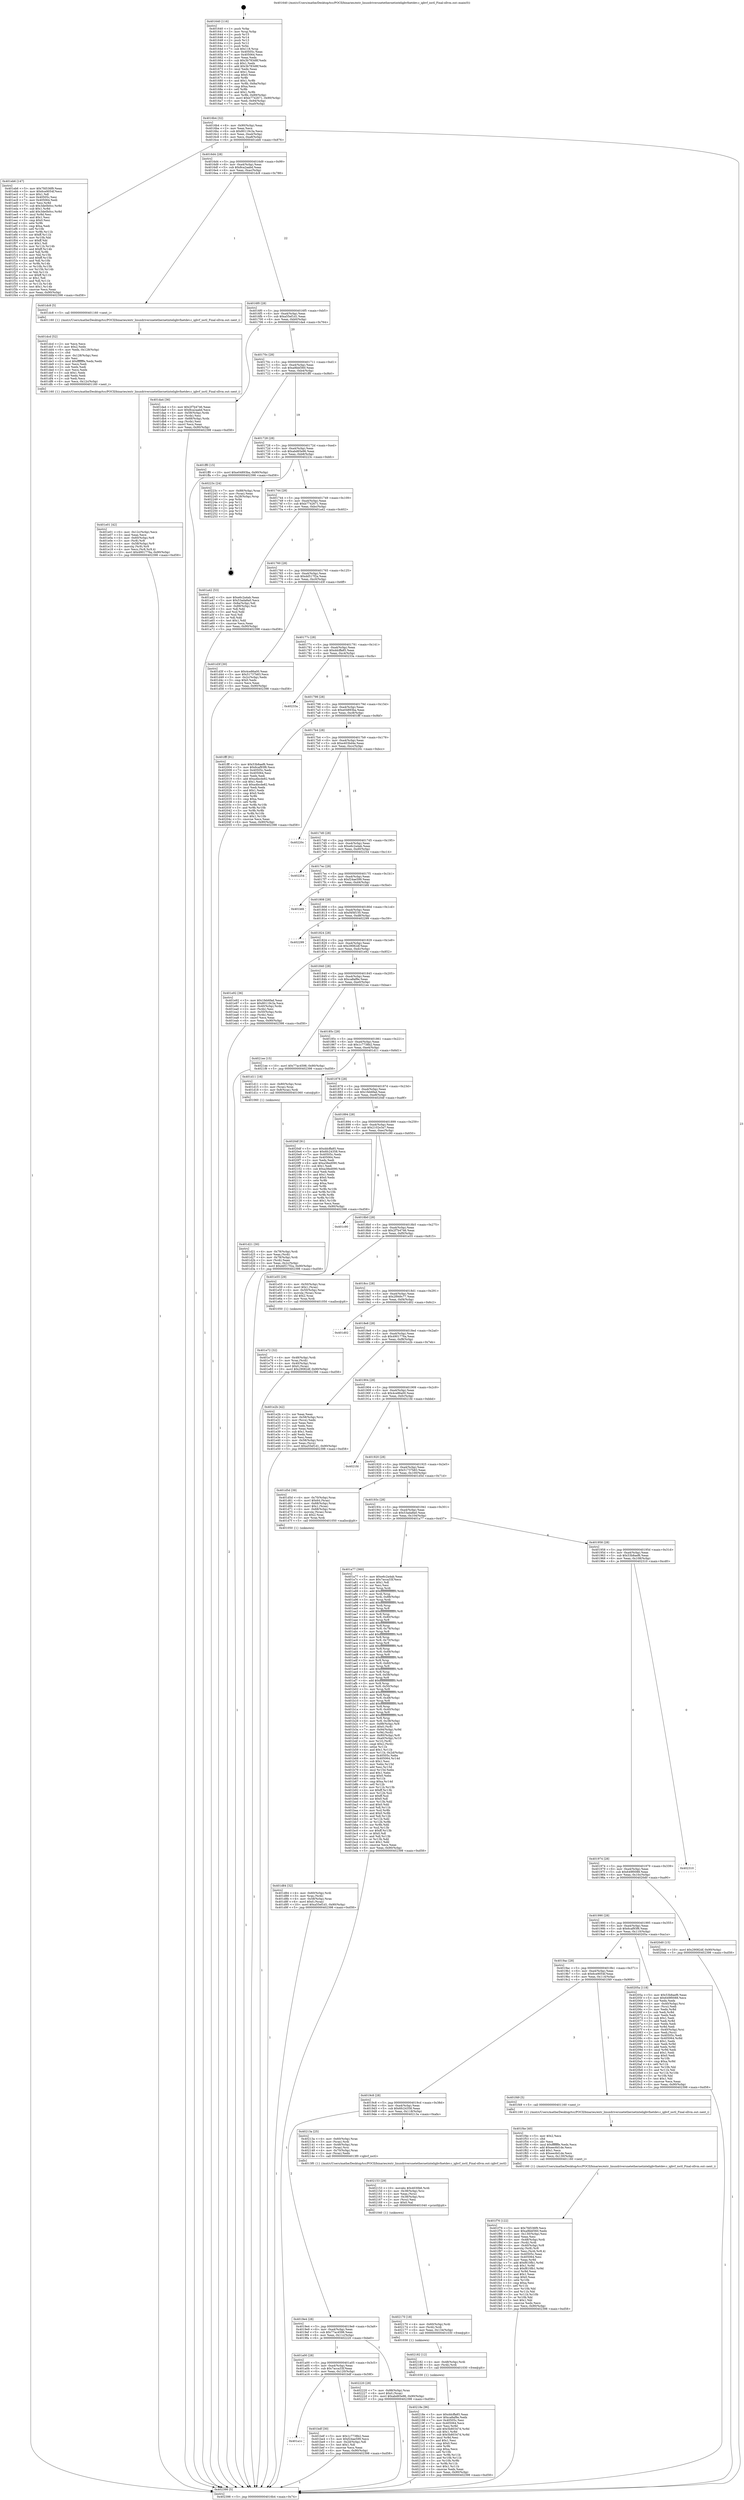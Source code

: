digraph "0x401640" {
  label = "0x401640 (/mnt/c/Users/mathe/Desktop/tcc/POCII/binaries/extr_linuxdriversnetethernetinteligbvfnetdev.c_igbvf_ioctl_Final-ollvm.out::main(0))"
  labelloc = "t"
  node[shape=record]

  Entry [label="",width=0.3,height=0.3,shape=circle,fillcolor=black,style=filled]
  "0x4016b4" [label="{
     0x4016b4 [32]\l
     | [instrs]\l
     &nbsp;&nbsp;0x4016b4 \<+6\>: mov -0x90(%rbp),%eax\l
     &nbsp;&nbsp;0x4016ba \<+2\>: mov %eax,%ecx\l
     &nbsp;&nbsp;0x4016bc \<+6\>: sub $0x80119c3a,%ecx\l
     &nbsp;&nbsp;0x4016c2 \<+6\>: mov %eax,-0xa4(%rbp)\l
     &nbsp;&nbsp;0x4016c8 \<+6\>: mov %ecx,-0xa8(%rbp)\l
     &nbsp;&nbsp;0x4016ce \<+6\>: je 0000000000401eb6 \<main+0x876\>\l
  }"]
  "0x401eb6" [label="{
     0x401eb6 [147]\l
     | [instrs]\l
     &nbsp;&nbsp;0x401eb6 \<+5\>: mov $0x7fd536f9,%eax\l
     &nbsp;&nbsp;0x401ebb \<+5\>: mov $0x6ce9054f,%ecx\l
     &nbsp;&nbsp;0x401ec0 \<+2\>: mov $0x1,%dl\l
     &nbsp;&nbsp;0x401ec2 \<+7\>: mov 0x40505c,%esi\l
     &nbsp;&nbsp;0x401ec9 \<+7\>: mov 0x405064,%edi\l
     &nbsp;&nbsp;0x401ed0 \<+3\>: mov %esi,%r8d\l
     &nbsp;&nbsp;0x401ed3 \<+7\>: sub $0x3de0b0cc,%r8d\l
     &nbsp;&nbsp;0x401eda \<+4\>: sub $0x1,%r8d\l
     &nbsp;&nbsp;0x401ede \<+7\>: add $0x3de0b0cc,%r8d\l
     &nbsp;&nbsp;0x401ee5 \<+4\>: imul %r8d,%esi\l
     &nbsp;&nbsp;0x401ee9 \<+3\>: and $0x1,%esi\l
     &nbsp;&nbsp;0x401eec \<+3\>: cmp $0x0,%esi\l
     &nbsp;&nbsp;0x401eef \<+4\>: sete %r9b\l
     &nbsp;&nbsp;0x401ef3 \<+3\>: cmp $0xa,%edi\l
     &nbsp;&nbsp;0x401ef6 \<+4\>: setl %r10b\l
     &nbsp;&nbsp;0x401efa \<+3\>: mov %r9b,%r11b\l
     &nbsp;&nbsp;0x401efd \<+4\>: xor $0xff,%r11b\l
     &nbsp;&nbsp;0x401f01 \<+3\>: mov %r10b,%bl\l
     &nbsp;&nbsp;0x401f04 \<+3\>: xor $0xff,%bl\l
     &nbsp;&nbsp;0x401f07 \<+3\>: xor $0x1,%dl\l
     &nbsp;&nbsp;0x401f0a \<+3\>: mov %r11b,%r14b\l
     &nbsp;&nbsp;0x401f0d \<+4\>: and $0xff,%r14b\l
     &nbsp;&nbsp;0x401f11 \<+3\>: and %dl,%r9b\l
     &nbsp;&nbsp;0x401f14 \<+3\>: mov %bl,%r15b\l
     &nbsp;&nbsp;0x401f17 \<+4\>: and $0xff,%r15b\l
     &nbsp;&nbsp;0x401f1b \<+3\>: and %dl,%r10b\l
     &nbsp;&nbsp;0x401f1e \<+3\>: or %r9b,%r14b\l
     &nbsp;&nbsp;0x401f21 \<+3\>: or %r10b,%r15b\l
     &nbsp;&nbsp;0x401f24 \<+3\>: xor %r15b,%r14b\l
     &nbsp;&nbsp;0x401f27 \<+3\>: or %bl,%r11b\l
     &nbsp;&nbsp;0x401f2a \<+4\>: xor $0xff,%r11b\l
     &nbsp;&nbsp;0x401f2e \<+3\>: or $0x1,%dl\l
     &nbsp;&nbsp;0x401f31 \<+3\>: and %dl,%r11b\l
     &nbsp;&nbsp;0x401f34 \<+3\>: or %r11b,%r14b\l
     &nbsp;&nbsp;0x401f37 \<+4\>: test $0x1,%r14b\l
     &nbsp;&nbsp;0x401f3b \<+3\>: cmovne %ecx,%eax\l
     &nbsp;&nbsp;0x401f3e \<+6\>: mov %eax,-0x90(%rbp)\l
     &nbsp;&nbsp;0x401f44 \<+5\>: jmp 0000000000402398 \<main+0xd58\>\l
  }"]
  "0x4016d4" [label="{
     0x4016d4 [28]\l
     | [instrs]\l
     &nbsp;&nbsp;0x4016d4 \<+5\>: jmp 00000000004016d9 \<main+0x99\>\l
     &nbsp;&nbsp;0x4016d9 \<+6\>: mov -0xa4(%rbp),%eax\l
     &nbsp;&nbsp;0x4016df \<+5\>: sub $0x8ca2aabd,%eax\l
     &nbsp;&nbsp;0x4016e4 \<+6\>: mov %eax,-0xac(%rbp)\l
     &nbsp;&nbsp;0x4016ea \<+6\>: je 0000000000401dc8 \<main+0x788\>\l
  }"]
  Exit [label="",width=0.3,height=0.3,shape=circle,fillcolor=black,style=filled,peripheries=2]
  "0x401dc8" [label="{
     0x401dc8 [5]\l
     | [instrs]\l
     &nbsp;&nbsp;0x401dc8 \<+5\>: call 0000000000401160 \<next_i\>\l
     | [calls]\l
     &nbsp;&nbsp;0x401160 \{1\} (/mnt/c/Users/mathe/Desktop/tcc/POCII/binaries/extr_linuxdriversnetethernetinteligbvfnetdev.c_igbvf_ioctl_Final-ollvm.out::next_i)\l
  }"]
  "0x4016f0" [label="{
     0x4016f0 [28]\l
     | [instrs]\l
     &nbsp;&nbsp;0x4016f0 \<+5\>: jmp 00000000004016f5 \<main+0xb5\>\l
     &nbsp;&nbsp;0x4016f5 \<+6\>: mov -0xa4(%rbp),%eax\l
     &nbsp;&nbsp;0x4016fb \<+5\>: sub $0xa55ef1d1,%eax\l
     &nbsp;&nbsp;0x401700 \<+6\>: mov %eax,-0xb0(%rbp)\l
     &nbsp;&nbsp;0x401706 \<+6\>: je 0000000000401da4 \<main+0x764\>\l
  }"]
  "0x40218e" [label="{
     0x40218e [96]\l
     | [instrs]\l
     &nbsp;&nbsp;0x40218e \<+5\>: mov $0xddcffa85,%eax\l
     &nbsp;&nbsp;0x402193 \<+5\>: mov $0xca8af8e,%edx\l
     &nbsp;&nbsp;0x402198 \<+7\>: mov 0x40505c,%esi\l
     &nbsp;&nbsp;0x40219f \<+7\>: mov 0x405064,%ecx\l
     &nbsp;&nbsp;0x4021a6 \<+3\>: mov %esi,%r8d\l
     &nbsp;&nbsp;0x4021a9 \<+7\>: add $0x5b80347d,%r8d\l
     &nbsp;&nbsp;0x4021b0 \<+4\>: sub $0x1,%r8d\l
     &nbsp;&nbsp;0x4021b4 \<+7\>: sub $0x5b80347d,%r8d\l
     &nbsp;&nbsp;0x4021bb \<+4\>: imul %r8d,%esi\l
     &nbsp;&nbsp;0x4021bf \<+3\>: and $0x1,%esi\l
     &nbsp;&nbsp;0x4021c2 \<+3\>: cmp $0x0,%esi\l
     &nbsp;&nbsp;0x4021c5 \<+4\>: sete %r9b\l
     &nbsp;&nbsp;0x4021c9 \<+3\>: cmp $0xa,%ecx\l
     &nbsp;&nbsp;0x4021cc \<+4\>: setl %r10b\l
     &nbsp;&nbsp;0x4021d0 \<+3\>: mov %r9b,%r11b\l
     &nbsp;&nbsp;0x4021d3 \<+3\>: and %r10b,%r11b\l
     &nbsp;&nbsp;0x4021d6 \<+3\>: xor %r10b,%r9b\l
     &nbsp;&nbsp;0x4021d9 \<+3\>: or %r9b,%r11b\l
     &nbsp;&nbsp;0x4021dc \<+4\>: test $0x1,%r11b\l
     &nbsp;&nbsp;0x4021e0 \<+3\>: cmovne %edx,%eax\l
     &nbsp;&nbsp;0x4021e3 \<+6\>: mov %eax,-0x90(%rbp)\l
     &nbsp;&nbsp;0x4021e9 \<+5\>: jmp 0000000000402398 \<main+0xd58\>\l
  }"]
  "0x401da4" [label="{
     0x401da4 [36]\l
     | [instrs]\l
     &nbsp;&nbsp;0x401da4 \<+5\>: mov $0x2f7b4746,%eax\l
     &nbsp;&nbsp;0x401da9 \<+5\>: mov $0x8ca2aabd,%ecx\l
     &nbsp;&nbsp;0x401dae \<+4\>: mov -0x58(%rbp),%rdx\l
     &nbsp;&nbsp;0x401db2 \<+2\>: mov (%rdx),%esi\l
     &nbsp;&nbsp;0x401db4 \<+4\>: mov -0x68(%rbp),%rdx\l
     &nbsp;&nbsp;0x401db8 \<+2\>: cmp (%rdx),%esi\l
     &nbsp;&nbsp;0x401dba \<+3\>: cmovl %ecx,%eax\l
     &nbsp;&nbsp;0x401dbd \<+6\>: mov %eax,-0x90(%rbp)\l
     &nbsp;&nbsp;0x401dc3 \<+5\>: jmp 0000000000402398 \<main+0xd58\>\l
  }"]
  "0x40170c" [label="{
     0x40170c [28]\l
     | [instrs]\l
     &nbsp;&nbsp;0x40170c \<+5\>: jmp 0000000000401711 \<main+0xd1\>\l
     &nbsp;&nbsp;0x401711 \<+6\>: mov -0xa4(%rbp),%eax\l
     &nbsp;&nbsp;0x401717 \<+5\>: sub $0xa9bbf360,%eax\l
     &nbsp;&nbsp;0x40171c \<+6\>: mov %eax,-0xb4(%rbp)\l
     &nbsp;&nbsp;0x401722 \<+6\>: je 0000000000401ff0 \<main+0x9b0\>\l
  }"]
  "0x402182" [label="{
     0x402182 [12]\l
     | [instrs]\l
     &nbsp;&nbsp;0x402182 \<+4\>: mov -0x48(%rbp),%rdi\l
     &nbsp;&nbsp;0x402186 \<+3\>: mov (%rdi),%rdi\l
     &nbsp;&nbsp;0x402189 \<+5\>: call 0000000000401030 \<free@plt\>\l
     | [calls]\l
     &nbsp;&nbsp;0x401030 \{1\} (unknown)\l
  }"]
  "0x401ff0" [label="{
     0x401ff0 [15]\l
     | [instrs]\l
     &nbsp;&nbsp;0x401ff0 \<+10\>: movl $0xe04893ba,-0x90(%rbp)\l
     &nbsp;&nbsp;0x401ffa \<+5\>: jmp 0000000000402398 \<main+0xd58\>\l
  }"]
  "0x401728" [label="{
     0x401728 [28]\l
     | [instrs]\l
     &nbsp;&nbsp;0x401728 \<+5\>: jmp 000000000040172d \<main+0xed\>\l
     &nbsp;&nbsp;0x40172d \<+6\>: mov -0xa4(%rbp),%eax\l
     &nbsp;&nbsp;0x401733 \<+5\>: sub $0xabd65e96,%eax\l
     &nbsp;&nbsp;0x401738 \<+6\>: mov %eax,-0xb8(%rbp)\l
     &nbsp;&nbsp;0x40173e \<+6\>: je 000000000040223c \<main+0xbfc\>\l
  }"]
  "0x402170" [label="{
     0x402170 [18]\l
     | [instrs]\l
     &nbsp;&nbsp;0x402170 \<+4\>: mov -0x60(%rbp),%rdi\l
     &nbsp;&nbsp;0x402174 \<+3\>: mov (%rdi),%rdi\l
     &nbsp;&nbsp;0x402177 \<+6\>: mov %eax,-0x134(%rbp)\l
     &nbsp;&nbsp;0x40217d \<+5\>: call 0000000000401030 \<free@plt\>\l
     | [calls]\l
     &nbsp;&nbsp;0x401030 \{1\} (unknown)\l
  }"]
  "0x40223c" [label="{
     0x40223c [24]\l
     | [instrs]\l
     &nbsp;&nbsp;0x40223c \<+7\>: mov -0x88(%rbp),%rax\l
     &nbsp;&nbsp;0x402243 \<+2\>: mov (%rax),%eax\l
     &nbsp;&nbsp;0x402245 \<+4\>: lea -0x28(%rbp),%rsp\l
     &nbsp;&nbsp;0x402249 \<+1\>: pop %rbx\l
     &nbsp;&nbsp;0x40224a \<+2\>: pop %r12\l
     &nbsp;&nbsp;0x40224c \<+2\>: pop %r13\l
     &nbsp;&nbsp;0x40224e \<+2\>: pop %r14\l
     &nbsp;&nbsp;0x402250 \<+2\>: pop %r15\l
     &nbsp;&nbsp;0x402252 \<+1\>: pop %rbp\l
     &nbsp;&nbsp;0x402253 \<+1\>: ret\l
  }"]
  "0x401744" [label="{
     0x401744 [28]\l
     | [instrs]\l
     &nbsp;&nbsp;0x401744 \<+5\>: jmp 0000000000401749 \<main+0x109\>\l
     &nbsp;&nbsp;0x401749 \<+6\>: mov -0xa4(%rbp),%eax\l
     &nbsp;&nbsp;0x40174f \<+5\>: sub $0xb7742671,%eax\l
     &nbsp;&nbsp;0x401754 \<+6\>: mov %eax,-0xbc(%rbp)\l
     &nbsp;&nbsp;0x40175a \<+6\>: je 0000000000401a42 \<main+0x402\>\l
  }"]
  "0x402153" [label="{
     0x402153 [29]\l
     | [instrs]\l
     &nbsp;&nbsp;0x402153 \<+10\>: movabs $0x4030b6,%rdi\l
     &nbsp;&nbsp;0x40215d \<+4\>: mov -0x38(%rbp),%rsi\l
     &nbsp;&nbsp;0x402161 \<+2\>: mov %eax,(%rsi)\l
     &nbsp;&nbsp;0x402163 \<+4\>: mov -0x38(%rbp),%rsi\l
     &nbsp;&nbsp;0x402167 \<+2\>: mov (%rsi),%esi\l
     &nbsp;&nbsp;0x402169 \<+2\>: mov $0x0,%al\l
     &nbsp;&nbsp;0x40216b \<+5\>: call 0000000000401040 \<printf@plt\>\l
     | [calls]\l
     &nbsp;&nbsp;0x401040 \{1\} (unknown)\l
  }"]
  "0x401a42" [label="{
     0x401a42 [53]\l
     | [instrs]\l
     &nbsp;&nbsp;0x401a42 \<+5\>: mov $0xe6c2a4ab,%eax\l
     &nbsp;&nbsp;0x401a47 \<+5\>: mov $0x53ada8a0,%ecx\l
     &nbsp;&nbsp;0x401a4c \<+6\>: mov -0x8a(%rbp),%dl\l
     &nbsp;&nbsp;0x401a52 \<+7\>: mov -0x89(%rbp),%sil\l
     &nbsp;&nbsp;0x401a59 \<+3\>: mov %dl,%dil\l
     &nbsp;&nbsp;0x401a5c \<+3\>: and %sil,%dil\l
     &nbsp;&nbsp;0x401a5f \<+3\>: xor %sil,%dl\l
     &nbsp;&nbsp;0x401a62 \<+3\>: or %dl,%dil\l
     &nbsp;&nbsp;0x401a65 \<+4\>: test $0x1,%dil\l
     &nbsp;&nbsp;0x401a69 \<+3\>: cmovne %ecx,%eax\l
     &nbsp;&nbsp;0x401a6c \<+6\>: mov %eax,-0x90(%rbp)\l
     &nbsp;&nbsp;0x401a72 \<+5\>: jmp 0000000000402398 \<main+0xd58\>\l
  }"]
  "0x401760" [label="{
     0x401760 [28]\l
     | [instrs]\l
     &nbsp;&nbsp;0x401760 \<+5\>: jmp 0000000000401765 \<main+0x125\>\l
     &nbsp;&nbsp;0x401765 \<+6\>: mov -0xa4(%rbp),%eax\l
     &nbsp;&nbsp;0x40176b \<+5\>: sub $0xdd517f2a,%eax\l
     &nbsp;&nbsp;0x401770 \<+6\>: mov %eax,-0xc0(%rbp)\l
     &nbsp;&nbsp;0x401776 \<+6\>: je 0000000000401d3f \<main+0x6ff\>\l
  }"]
  "0x402398" [label="{
     0x402398 [5]\l
     | [instrs]\l
     &nbsp;&nbsp;0x402398 \<+5\>: jmp 00000000004016b4 \<main+0x74\>\l
  }"]
  "0x401640" [label="{
     0x401640 [116]\l
     | [instrs]\l
     &nbsp;&nbsp;0x401640 \<+1\>: push %rbp\l
     &nbsp;&nbsp;0x401641 \<+3\>: mov %rsp,%rbp\l
     &nbsp;&nbsp;0x401644 \<+2\>: push %r15\l
     &nbsp;&nbsp;0x401646 \<+2\>: push %r14\l
     &nbsp;&nbsp;0x401648 \<+2\>: push %r13\l
     &nbsp;&nbsp;0x40164a \<+2\>: push %r12\l
     &nbsp;&nbsp;0x40164c \<+1\>: push %rbx\l
     &nbsp;&nbsp;0x40164d \<+7\>: sub $0x118,%rsp\l
     &nbsp;&nbsp;0x401654 \<+7\>: mov 0x40505c,%eax\l
     &nbsp;&nbsp;0x40165b \<+7\>: mov 0x405064,%ecx\l
     &nbsp;&nbsp;0x401662 \<+2\>: mov %eax,%edx\l
     &nbsp;&nbsp;0x401664 \<+6\>: sub $0x3b783d8f,%edx\l
     &nbsp;&nbsp;0x40166a \<+3\>: sub $0x1,%edx\l
     &nbsp;&nbsp;0x40166d \<+6\>: add $0x3b783d8f,%edx\l
     &nbsp;&nbsp;0x401673 \<+3\>: imul %edx,%eax\l
     &nbsp;&nbsp;0x401676 \<+3\>: and $0x1,%eax\l
     &nbsp;&nbsp;0x401679 \<+3\>: cmp $0x0,%eax\l
     &nbsp;&nbsp;0x40167c \<+4\>: sete %r8b\l
     &nbsp;&nbsp;0x401680 \<+4\>: and $0x1,%r8b\l
     &nbsp;&nbsp;0x401684 \<+7\>: mov %r8b,-0x8a(%rbp)\l
     &nbsp;&nbsp;0x40168b \<+3\>: cmp $0xa,%ecx\l
     &nbsp;&nbsp;0x40168e \<+4\>: setl %r8b\l
     &nbsp;&nbsp;0x401692 \<+4\>: and $0x1,%r8b\l
     &nbsp;&nbsp;0x401696 \<+7\>: mov %r8b,-0x89(%rbp)\l
     &nbsp;&nbsp;0x40169d \<+10\>: movl $0xb7742671,-0x90(%rbp)\l
     &nbsp;&nbsp;0x4016a7 \<+6\>: mov %edi,-0x94(%rbp)\l
     &nbsp;&nbsp;0x4016ad \<+7\>: mov %rsi,-0xa0(%rbp)\l
  }"]
  "0x401f76" [label="{
     0x401f76 [122]\l
     | [instrs]\l
     &nbsp;&nbsp;0x401f76 \<+5\>: mov $0x7fd536f9,%ecx\l
     &nbsp;&nbsp;0x401f7b \<+5\>: mov $0xa9bbf360,%edx\l
     &nbsp;&nbsp;0x401f80 \<+6\>: mov -0x130(%rbp),%esi\l
     &nbsp;&nbsp;0x401f86 \<+3\>: imul %eax,%esi\l
     &nbsp;&nbsp;0x401f89 \<+4\>: mov -0x48(%rbp),%rdi\l
     &nbsp;&nbsp;0x401f8d \<+3\>: mov (%rdi),%rdi\l
     &nbsp;&nbsp;0x401f90 \<+4\>: mov -0x40(%rbp),%r8\l
     &nbsp;&nbsp;0x401f94 \<+3\>: movslq (%r8),%r8\l
     &nbsp;&nbsp;0x401f97 \<+4\>: mov %esi,(%rdi,%r8,4)\l
     &nbsp;&nbsp;0x401f9b \<+7\>: mov 0x40505c,%eax\l
     &nbsp;&nbsp;0x401fa2 \<+7\>: mov 0x405064,%esi\l
     &nbsp;&nbsp;0x401fa9 \<+3\>: mov %eax,%r9d\l
     &nbsp;&nbsp;0x401fac \<+7\>: add $0xf810fb1,%r9d\l
     &nbsp;&nbsp;0x401fb3 \<+4\>: sub $0x1,%r9d\l
     &nbsp;&nbsp;0x401fb7 \<+7\>: sub $0xf810fb1,%r9d\l
     &nbsp;&nbsp;0x401fbe \<+4\>: imul %r9d,%eax\l
     &nbsp;&nbsp;0x401fc2 \<+3\>: and $0x1,%eax\l
     &nbsp;&nbsp;0x401fc5 \<+3\>: cmp $0x0,%eax\l
     &nbsp;&nbsp;0x401fc8 \<+4\>: sete %r10b\l
     &nbsp;&nbsp;0x401fcc \<+3\>: cmp $0xa,%esi\l
     &nbsp;&nbsp;0x401fcf \<+4\>: setl %r11b\l
     &nbsp;&nbsp;0x401fd3 \<+3\>: mov %r10b,%bl\l
     &nbsp;&nbsp;0x401fd6 \<+3\>: and %r11b,%bl\l
     &nbsp;&nbsp;0x401fd9 \<+3\>: xor %r11b,%r10b\l
     &nbsp;&nbsp;0x401fdc \<+3\>: or %r10b,%bl\l
     &nbsp;&nbsp;0x401fdf \<+3\>: test $0x1,%bl\l
     &nbsp;&nbsp;0x401fe2 \<+3\>: cmovne %edx,%ecx\l
     &nbsp;&nbsp;0x401fe5 \<+6\>: mov %ecx,-0x90(%rbp)\l
     &nbsp;&nbsp;0x401feb \<+5\>: jmp 0000000000402398 \<main+0xd58\>\l
  }"]
  "0x401d3f" [label="{
     0x401d3f [30]\l
     | [instrs]\l
     &nbsp;&nbsp;0x401d3f \<+5\>: mov $0x4ce86a00,%eax\l
     &nbsp;&nbsp;0x401d44 \<+5\>: mov $0x51737b83,%ecx\l
     &nbsp;&nbsp;0x401d49 \<+3\>: mov -0x2c(%rbp),%edx\l
     &nbsp;&nbsp;0x401d4c \<+3\>: cmp $0x0,%edx\l
     &nbsp;&nbsp;0x401d4f \<+3\>: cmove %ecx,%eax\l
     &nbsp;&nbsp;0x401d52 \<+6\>: mov %eax,-0x90(%rbp)\l
     &nbsp;&nbsp;0x401d58 \<+5\>: jmp 0000000000402398 \<main+0xd58\>\l
  }"]
  "0x40177c" [label="{
     0x40177c [28]\l
     | [instrs]\l
     &nbsp;&nbsp;0x40177c \<+5\>: jmp 0000000000401781 \<main+0x141\>\l
     &nbsp;&nbsp;0x401781 \<+6\>: mov -0xa4(%rbp),%eax\l
     &nbsp;&nbsp;0x401787 \<+5\>: sub $0xddcffa85,%eax\l
     &nbsp;&nbsp;0x40178c \<+6\>: mov %eax,-0xc4(%rbp)\l
     &nbsp;&nbsp;0x401792 \<+6\>: je 000000000040233a \<main+0xcfa\>\l
  }"]
  "0x401f4e" [label="{
     0x401f4e [40]\l
     | [instrs]\l
     &nbsp;&nbsp;0x401f4e \<+5\>: mov $0x2,%ecx\l
     &nbsp;&nbsp;0x401f53 \<+1\>: cltd\l
     &nbsp;&nbsp;0x401f54 \<+2\>: idiv %ecx\l
     &nbsp;&nbsp;0x401f56 \<+6\>: imul $0xfffffffe,%edx,%ecx\l
     &nbsp;&nbsp;0x401f5c \<+6\>: add $0xeec6d1de,%ecx\l
     &nbsp;&nbsp;0x401f62 \<+3\>: add $0x1,%ecx\l
     &nbsp;&nbsp;0x401f65 \<+6\>: sub $0xeec6d1de,%ecx\l
     &nbsp;&nbsp;0x401f6b \<+6\>: mov %ecx,-0x130(%rbp)\l
     &nbsp;&nbsp;0x401f71 \<+5\>: call 0000000000401160 \<next_i\>\l
     | [calls]\l
     &nbsp;&nbsp;0x401160 \{1\} (/mnt/c/Users/mathe/Desktop/tcc/POCII/binaries/extr_linuxdriversnetethernetinteligbvfnetdev.c_igbvf_ioctl_Final-ollvm.out::next_i)\l
  }"]
  "0x40233a" [label="{
     0x40233a\l
  }", style=dashed]
  "0x401798" [label="{
     0x401798 [28]\l
     | [instrs]\l
     &nbsp;&nbsp;0x401798 \<+5\>: jmp 000000000040179d \<main+0x15d\>\l
     &nbsp;&nbsp;0x40179d \<+6\>: mov -0xa4(%rbp),%eax\l
     &nbsp;&nbsp;0x4017a3 \<+5\>: sub $0xe04893ba,%eax\l
     &nbsp;&nbsp;0x4017a8 \<+6\>: mov %eax,-0xc8(%rbp)\l
     &nbsp;&nbsp;0x4017ae \<+6\>: je 0000000000401fff \<main+0x9bf\>\l
  }"]
  "0x401e72" [label="{
     0x401e72 [32]\l
     | [instrs]\l
     &nbsp;&nbsp;0x401e72 \<+4\>: mov -0x48(%rbp),%rdi\l
     &nbsp;&nbsp;0x401e76 \<+3\>: mov %rax,(%rdi)\l
     &nbsp;&nbsp;0x401e79 \<+4\>: mov -0x40(%rbp),%rax\l
     &nbsp;&nbsp;0x401e7d \<+6\>: movl $0x0,(%rax)\l
     &nbsp;&nbsp;0x401e83 \<+10\>: movl $0x29082df,-0x90(%rbp)\l
     &nbsp;&nbsp;0x401e8d \<+5\>: jmp 0000000000402398 \<main+0xd58\>\l
  }"]
  "0x401fff" [label="{
     0x401fff [91]\l
     | [instrs]\l
     &nbsp;&nbsp;0x401fff \<+5\>: mov $0x53b8aef6,%eax\l
     &nbsp;&nbsp;0x402004 \<+5\>: mov $0x6caf93f6,%ecx\l
     &nbsp;&nbsp;0x402009 \<+7\>: mov 0x40505c,%edx\l
     &nbsp;&nbsp;0x402010 \<+7\>: mov 0x405064,%esi\l
     &nbsp;&nbsp;0x402017 \<+2\>: mov %edx,%edi\l
     &nbsp;&nbsp;0x402019 \<+6\>: add $0xa4bcde82,%edi\l
     &nbsp;&nbsp;0x40201f \<+3\>: sub $0x1,%edi\l
     &nbsp;&nbsp;0x402022 \<+6\>: sub $0xa4bcde82,%edi\l
     &nbsp;&nbsp;0x402028 \<+3\>: imul %edi,%edx\l
     &nbsp;&nbsp;0x40202b \<+3\>: and $0x1,%edx\l
     &nbsp;&nbsp;0x40202e \<+3\>: cmp $0x0,%edx\l
     &nbsp;&nbsp;0x402031 \<+4\>: sete %r8b\l
     &nbsp;&nbsp;0x402035 \<+3\>: cmp $0xa,%esi\l
     &nbsp;&nbsp;0x402038 \<+4\>: setl %r9b\l
     &nbsp;&nbsp;0x40203c \<+3\>: mov %r8b,%r10b\l
     &nbsp;&nbsp;0x40203f \<+3\>: and %r9b,%r10b\l
     &nbsp;&nbsp;0x402042 \<+3\>: xor %r9b,%r8b\l
     &nbsp;&nbsp;0x402045 \<+3\>: or %r8b,%r10b\l
     &nbsp;&nbsp;0x402048 \<+4\>: test $0x1,%r10b\l
     &nbsp;&nbsp;0x40204c \<+3\>: cmovne %ecx,%eax\l
     &nbsp;&nbsp;0x40204f \<+6\>: mov %eax,-0x90(%rbp)\l
     &nbsp;&nbsp;0x402055 \<+5\>: jmp 0000000000402398 \<main+0xd58\>\l
  }"]
  "0x4017b4" [label="{
     0x4017b4 [28]\l
     | [instrs]\l
     &nbsp;&nbsp;0x4017b4 \<+5\>: jmp 00000000004017b9 \<main+0x179\>\l
     &nbsp;&nbsp;0x4017b9 \<+6\>: mov -0xa4(%rbp),%eax\l
     &nbsp;&nbsp;0x4017bf \<+5\>: sub $0xe403bd4e,%eax\l
     &nbsp;&nbsp;0x4017c4 \<+6\>: mov %eax,-0xcc(%rbp)\l
     &nbsp;&nbsp;0x4017ca \<+6\>: je 000000000040220c \<main+0xbcc\>\l
  }"]
  "0x401e01" [label="{
     0x401e01 [42]\l
     | [instrs]\l
     &nbsp;&nbsp;0x401e01 \<+6\>: mov -0x12c(%rbp),%ecx\l
     &nbsp;&nbsp;0x401e07 \<+3\>: imul %eax,%ecx\l
     &nbsp;&nbsp;0x401e0a \<+4\>: mov -0x60(%rbp),%r8\l
     &nbsp;&nbsp;0x401e0e \<+3\>: mov (%r8),%r8\l
     &nbsp;&nbsp;0x401e11 \<+4\>: mov -0x58(%rbp),%r9\l
     &nbsp;&nbsp;0x401e15 \<+3\>: movslq (%r9),%r9\l
     &nbsp;&nbsp;0x401e18 \<+4\>: mov %ecx,(%r8,%r9,4)\l
     &nbsp;&nbsp;0x401e1c \<+10\>: movl $0x4901776a,-0x90(%rbp)\l
     &nbsp;&nbsp;0x401e26 \<+5\>: jmp 0000000000402398 \<main+0xd58\>\l
  }"]
  "0x40220c" [label="{
     0x40220c\l
  }", style=dashed]
  "0x4017d0" [label="{
     0x4017d0 [28]\l
     | [instrs]\l
     &nbsp;&nbsp;0x4017d0 \<+5\>: jmp 00000000004017d5 \<main+0x195\>\l
     &nbsp;&nbsp;0x4017d5 \<+6\>: mov -0xa4(%rbp),%eax\l
     &nbsp;&nbsp;0x4017db \<+5\>: sub $0xe6c2a4ab,%eax\l
     &nbsp;&nbsp;0x4017e0 \<+6\>: mov %eax,-0xd0(%rbp)\l
     &nbsp;&nbsp;0x4017e6 \<+6\>: je 0000000000402254 \<main+0xc14\>\l
  }"]
  "0x401dcd" [label="{
     0x401dcd [52]\l
     | [instrs]\l
     &nbsp;&nbsp;0x401dcd \<+2\>: xor %ecx,%ecx\l
     &nbsp;&nbsp;0x401dcf \<+5\>: mov $0x2,%edx\l
     &nbsp;&nbsp;0x401dd4 \<+6\>: mov %edx,-0x128(%rbp)\l
     &nbsp;&nbsp;0x401dda \<+1\>: cltd\l
     &nbsp;&nbsp;0x401ddb \<+6\>: mov -0x128(%rbp),%esi\l
     &nbsp;&nbsp;0x401de1 \<+2\>: idiv %esi\l
     &nbsp;&nbsp;0x401de3 \<+6\>: imul $0xfffffffe,%edx,%edx\l
     &nbsp;&nbsp;0x401de9 \<+2\>: mov %ecx,%edi\l
     &nbsp;&nbsp;0x401deb \<+2\>: sub %edx,%edi\l
     &nbsp;&nbsp;0x401ded \<+2\>: mov %ecx,%edx\l
     &nbsp;&nbsp;0x401def \<+3\>: sub $0x1,%edx\l
     &nbsp;&nbsp;0x401df2 \<+2\>: add %edx,%edi\l
     &nbsp;&nbsp;0x401df4 \<+2\>: sub %edi,%ecx\l
     &nbsp;&nbsp;0x401df6 \<+6\>: mov %ecx,-0x12c(%rbp)\l
     &nbsp;&nbsp;0x401dfc \<+5\>: call 0000000000401160 \<next_i\>\l
     | [calls]\l
     &nbsp;&nbsp;0x401160 \{1\} (/mnt/c/Users/mathe/Desktop/tcc/POCII/binaries/extr_linuxdriversnetethernetinteligbvfnetdev.c_igbvf_ioctl_Final-ollvm.out::next_i)\l
  }"]
  "0x402254" [label="{
     0x402254\l
  }", style=dashed]
  "0x4017ec" [label="{
     0x4017ec [28]\l
     | [instrs]\l
     &nbsp;&nbsp;0x4017ec \<+5\>: jmp 00000000004017f1 \<main+0x1b1\>\l
     &nbsp;&nbsp;0x4017f1 \<+6\>: mov -0xa4(%rbp),%eax\l
     &nbsp;&nbsp;0x4017f7 \<+5\>: sub $0xf24ae599,%eax\l
     &nbsp;&nbsp;0x4017fc \<+6\>: mov %eax,-0xd4(%rbp)\l
     &nbsp;&nbsp;0x401802 \<+6\>: je 0000000000401bfd \<main+0x5bd\>\l
  }"]
  "0x401d84" [label="{
     0x401d84 [32]\l
     | [instrs]\l
     &nbsp;&nbsp;0x401d84 \<+4\>: mov -0x60(%rbp),%rdi\l
     &nbsp;&nbsp;0x401d88 \<+3\>: mov %rax,(%rdi)\l
     &nbsp;&nbsp;0x401d8b \<+4\>: mov -0x58(%rbp),%rax\l
     &nbsp;&nbsp;0x401d8f \<+6\>: movl $0x0,(%rax)\l
     &nbsp;&nbsp;0x401d95 \<+10\>: movl $0xa55ef1d1,-0x90(%rbp)\l
     &nbsp;&nbsp;0x401d9f \<+5\>: jmp 0000000000402398 \<main+0xd58\>\l
  }"]
  "0x401bfd" [label="{
     0x401bfd\l
  }", style=dashed]
  "0x401808" [label="{
     0x401808 [28]\l
     | [instrs]\l
     &nbsp;&nbsp;0x401808 \<+5\>: jmp 000000000040180d \<main+0x1cd\>\l
     &nbsp;&nbsp;0x40180d \<+6\>: mov -0xa4(%rbp),%eax\l
     &nbsp;&nbsp;0x401813 \<+5\>: sub $0xf4f4f150,%eax\l
     &nbsp;&nbsp;0x401818 \<+6\>: mov %eax,-0xd8(%rbp)\l
     &nbsp;&nbsp;0x40181e \<+6\>: je 0000000000402299 \<main+0xc59\>\l
  }"]
  "0x401d21" [label="{
     0x401d21 [30]\l
     | [instrs]\l
     &nbsp;&nbsp;0x401d21 \<+4\>: mov -0x78(%rbp),%rdi\l
     &nbsp;&nbsp;0x401d25 \<+2\>: mov %eax,(%rdi)\l
     &nbsp;&nbsp;0x401d27 \<+4\>: mov -0x78(%rbp),%rdi\l
     &nbsp;&nbsp;0x401d2b \<+2\>: mov (%rdi),%eax\l
     &nbsp;&nbsp;0x401d2d \<+3\>: mov %eax,-0x2c(%rbp)\l
     &nbsp;&nbsp;0x401d30 \<+10\>: movl $0xdd517f2a,-0x90(%rbp)\l
     &nbsp;&nbsp;0x401d3a \<+5\>: jmp 0000000000402398 \<main+0xd58\>\l
  }"]
  "0x402299" [label="{
     0x402299\l
  }", style=dashed]
  "0x401824" [label="{
     0x401824 [28]\l
     | [instrs]\l
     &nbsp;&nbsp;0x401824 \<+5\>: jmp 0000000000401829 \<main+0x1e9\>\l
     &nbsp;&nbsp;0x401829 \<+6\>: mov -0xa4(%rbp),%eax\l
     &nbsp;&nbsp;0x40182f \<+5\>: sub $0x29082df,%eax\l
     &nbsp;&nbsp;0x401834 \<+6\>: mov %eax,-0xdc(%rbp)\l
     &nbsp;&nbsp;0x40183a \<+6\>: je 0000000000401e92 \<main+0x852\>\l
  }"]
  "0x401a1c" [label="{
     0x401a1c\l
  }", style=dashed]
  "0x401e92" [label="{
     0x401e92 [36]\l
     | [instrs]\l
     &nbsp;&nbsp;0x401e92 \<+5\>: mov $0x1feb6fad,%eax\l
     &nbsp;&nbsp;0x401e97 \<+5\>: mov $0x80119c3a,%ecx\l
     &nbsp;&nbsp;0x401e9c \<+4\>: mov -0x40(%rbp),%rdx\l
     &nbsp;&nbsp;0x401ea0 \<+2\>: mov (%rdx),%esi\l
     &nbsp;&nbsp;0x401ea2 \<+4\>: mov -0x50(%rbp),%rdx\l
     &nbsp;&nbsp;0x401ea6 \<+2\>: cmp (%rdx),%esi\l
     &nbsp;&nbsp;0x401ea8 \<+3\>: cmovl %ecx,%eax\l
     &nbsp;&nbsp;0x401eab \<+6\>: mov %eax,-0x90(%rbp)\l
     &nbsp;&nbsp;0x401eb1 \<+5\>: jmp 0000000000402398 \<main+0xd58\>\l
  }"]
  "0x401840" [label="{
     0x401840 [28]\l
     | [instrs]\l
     &nbsp;&nbsp;0x401840 \<+5\>: jmp 0000000000401845 \<main+0x205\>\l
     &nbsp;&nbsp;0x401845 \<+6\>: mov -0xa4(%rbp),%eax\l
     &nbsp;&nbsp;0x40184b \<+5\>: sub $0xca8af8e,%eax\l
     &nbsp;&nbsp;0x401850 \<+6\>: mov %eax,-0xe0(%rbp)\l
     &nbsp;&nbsp;0x401856 \<+6\>: je 00000000004021ee \<main+0xbae\>\l
  }"]
  "0x401bdf" [label="{
     0x401bdf [30]\l
     | [instrs]\l
     &nbsp;&nbsp;0x401bdf \<+5\>: mov $0x1c7738b2,%eax\l
     &nbsp;&nbsp;0x401be4 \<+5\>: mov $0xf24ae599,%ecx\l
     &nbsp;&nbsp;0x401be9 \<+3\>: mov -0x2d(%rbp),%dl\l
     &nbsp;&nbsp;0x401bec \<+3\>: test $0x1,%dl\l
     &nbsp;&nbsp;0x401bef \<+3\>: cmovne %ecx,%eax\l
     &nbsp;&nbsp;0x401bf2 \<+6\>: mov %eax,-0x90(%rbp)\l
     &nbsp;&nbsp;0x401bf8 \<+5\>: jmp 0000000000402398 \<main+0xd58\>\l
  }"]
  "0x4021ee" [label="{
     0x4021ee [15]\l
     | [instrs]\l
     &nbsp;&nbsp;0x4021ee \<+10\>: movl $0x77ac4598,-0x90(%rbp)\l
     &nbsp;&nbsp;0x4021f8 \<+5\>: jmp 0000000000402398 \<main+0xd58\>\l
  }"]
  "0x40185c" [label="{
     0x40185c [28]\l
     | [instrs]\l
     &nbsp;&nbsp;0x40185c \<+5\>: jmp 0000000000401861 \<main+0x221\>\l
     &nbsp;&nbsp;0x401861 \<+6\>: mov -0xa4(%rbp),%eax\l
     &nbsp;&nbsp;0x401867 \<+5\>: sub $0x1c7738b2,%eax\l
     &nbsp;&nbsp;0x40186c \<+6\>: mov %eax,-0xe4(%rbp)\l
     &nbsp;&nbsp;0x401872 \<+6\>: je 0000000000401d11 \<main+0x6d1\>\l
  }"]
  "0x401a00" [label="{
     0x401a00 [28]\l
     | [instrs]\l
     &nbsp;&nbsp;0x401a00 \<+5\>: jmp 0000000000401a05 \<main+0x3c5\>\l
     &nbsp;&nbsp;0x401a05 \<+6\>: mov -0xa4(%rbp),%eax\l
     &nbsp;&nbsp;0x401a0b \<+5\>: sub $0x7acca33f,%eax\l
     &nbsp;&nbsp;0x401a10 \<+6\>: mov %eax,-0x120(%rbp)\l
     &nbsp;&nbsp;0x401a16 \<+6\>: je 0000000000401bdf \<main+0x59f\>\l
  }"]
  "0x401d11" [label="{
     0x401d11 [16]\l
     | [instrs]\l
     &nbsp;&nbsp;0x401d11 \<+4\>: mov -0x80(%rbp),%rax\l
     &nbsp;&nbsp;0x401d15 \<+3\>: mov (%rax),%rax\l
     &nbsp;&nbsp;0x401d18 \<+4\>: mov 0x8(%rax),%rdi\l
     &nbsp;&nbsp;0x401d1c \<+5\>: call 0000000000401060 \<atoi@plt\>\l
     | [calls]\l
     &nbsp;&nbsp;0x401060 \{1\} (unknown)\l
  }"]
  "0x401878" [label="{
     0x401878 [28]\l
     | [instrs]\l
     &nbsp;&nbsp;0x401878 \<+5\>: jmp 000000000040187d \<main+0x23d\>\l
     &nbsp;&nbsp;0x40187d \<+6\>: mov -0xa4(%rbp),%eax\l
     &nbsp;&nbsp;0x401883 \<+5\>: sub $0x1feb6fad,%eax\l
     &nbsp;&nbsp;0x401888 \<+6\>: mov %eax,-0xe8(%rbp)\l
     &nbsp;&nbsp;0x40188e \<+6\>: je 00000000004020df \<main+0xa9f\>\l
  }"]
  "0x402220" [label="{
     0x402220 [28]\l
     | [instrs]\l
     &nbsp;&nbsp;0x402220 \<+7\>: mov -0x88(%rbp),%rax\l
     &nbsp;&nbsp;0x402227 \<+6\>: movl $0x0,(%rax)\l
     &nbsp;&nbsp;0x40222d \<+10\>: movl $0xabd65e96,-0x90(%rbp)\l
     &nbsp;&nbsp;0x402237 \<+5\>: jmp 0000000000402398 \<main+0xd58\>\l
  }"]
  "0x4020df" [label="{
     0x4020df [91]\l
     | [instrs]\l
     &nbsp;&nbsp;0x4020df \<+5\>: mov $0xddcffa85,%eax\l
     &nbsp;&nbsp;0x4020e4 \<+5\>: mov $0x6fc24358,%ecx\l
     &nbsp;&nbsp;0x4020e9 \<+7\>: mov 0x40505c,%edx\l
     &nbsp;&nbsp;0x4020f0 \<+7\>: mov 0x405064,%esi\l
     &nbsp;&nbsp;0x4020f7 \<+2\>: mov %edx,%edi\l
     &nbsp;&nbsp;0x4020f9 \<+6\>: add $0xa38ed090,%edi\l
     &nbsp;&nbsp;0x4020ff \<+3\>: sub $0x1,%edi\l
     &nbsp;&nbsp;0x402102 \<+6\>: sub $0xa38ed090,%edi\l
     &nbsp;&nbsp;0x402108 \<+3\>: imul %edi,%edx\l
     &nbsp;&nbsp;0x40210b \<+3\>: and $0x1,%edx\l
     &nbsp;&nbsp;0x40210e \<+3\>: cmp $0x0,%edx\l
     &nbsp;&nbsp;0x402111 \<+4\>: sete %r8b\l
     &nbsp;&nbsp;0x402115 \<+3\>: cmp $0xa,%esi\l
     &nbsp;&nbsp;0x402118 \<+4\>: setl %r9b\l
     &nbsp;&nbsp;0x40211c \<+3\>: mov %r8b,%r10b\l
     &nbsp;&nbsp;0x40211f \<+3\>: and %r9b,%r10b\l
     &nbsp;&nbsp;0x402122 \<+3\>: xor %r9b,%r8b\l
     &nbsp;&nbsp;0x402125 \<+3\>: or %r8b,%r10b\l
     &nbsp;&nbsp;0x402128 \<+4\>: test $0x1,%r10b\l
     &nbsp;&nbsp;0x40212c \<+3\>: cmovne %ecx,%eax\l
     &nbsp;&nbsp;0x40212f \<+6\>: mov %eax,-0x90(%rbp)\l
     &nbsp;&nbsp;0x402135 \<+5\>: jmp 0000000000402398 \<main+0xd58\>\l
  }"]
  "0x401894" [label="{
     0x401894 [28]\l
     | [instrs]\l
     &nbsp;&nbsp;0x401894 \<+5\>: jmp 0000000000401899 \<main+0x259\>\l
     &nbsp;&nbsp;0x401899 \<+6\>: mov -0xa4(%rbp),%eax\l
     &nbsp;&nbsp;0x40189f \<+5\>: sub $0x2102e3a7,%eax\l
     &nbsp;&nbsp;0x4018a4 \<+6\>: mov %eax,-0xec(%rbp)\l
     &nbsp;&nbsp;0x4018aa \<+6\>: je 0000000000401c90 \<main+0x650\>\l
  }"]
  "0x4019e4" [label="{
     0x4019e4 [28]\l
     | [instrs]\l
     &nbsp;&nbsp;0x4019e4 \<+5\>: jmp 00000000004019e9 \<main+0x3a9\>\l
     &nbsp;&nbsp;0x4019e9 \<+6\>: mov -0xa4(%rbp),%eax\l
     &nbsp;&nbsp;0x4019ef \<+5\>: sub $0x77ac4598,%eax\l
     &nbsp;&nbsp;0x4019f4 \<+6\>: mov %eax,-0x11c(%rbp)\l
     &nbsp;&nbsp;0x4019fa \<+6\>: je 0000000000402220 \<main+0xbe0\>\l
  }"]
  "0x401c90" [label="{
     0x401c90\l
  }", style=dashed]
  "0x4018b0" [label="{
     0x4018b0 [28]\l
     | [instrs]\l
     &nbsp;&nbsp;0x4018b0 \<+5\>: jmp 00000000004018b5 \<main+0x275\>\l
     &nbsp;&nbsp;0x4018b5 \<+6\>: mov -0xa4(%rbp),%eax\l
     &nbsp;&nbsp;0x4018bb \<+5\>: sub $0x2f7b4746,%eax\l
     &nbsp;&nbsp;0x4018c0 \<+6\>: mov %eax,-0xf0(%rbp)\l
     &nbsp;&nbsp;0x4018c6 \<+6\>: je 0000000000401e55 \<main+0x815\>\l
  }"]
  "0x40213a" [label="{
     0x40213a [25]\l
     | [instrs]\l
     &nbsp;&nbsp;0x40213a \<+4\>: mov -0x60(%rbp),%rax\l
     &nbsp;&nbsp;0x40213e \<+3\>: mov (%rax),%rdi\l
     &nbsp;&nbsp;0x402141 \<+4\>: mov -0x48(%rbp),%rax\l
     &nbsp;&nbsp;0x402145 \<+3\>: mov (%rax),%rsi\l
     &nbsp;&nbsp;0x402148 \<+4\>: mov -0x70(%rbp),%rax\l
     &nbsp;&nbsp;0x40214c \<+2\>: mov (%rax),%edx\l
     &nbsp;&nbsp;0x40214e \<+5\>: call 00000000004013f0 \<igbvf_ioctl\>\l
     | [calls]\l
     &nbsp;&nbsp;0x4013f0 \{1\} (/mnt/c/Users/mathe/Desktop/tcc/POCII/binaries/extr_linuxdriversnetethernetinteligbvfnetdev.c_igbvf_ioctl_Final-ollvm.out::igbvf_ioctl)\l
  }"]
  "0x401e55" [label="{
     0x401e55 [29]\l
     | [instrs]\l
     &nbsp;&nbsp;0x401e55 \<+4\>: mov -0x50(%rbp),%rax\l
     &nbsp;&nbsp;0x401e59 \<+6\>: movl $0x1,(%rax)\l
     &nbsp;&nbsp;0x401e5f \<+4\>: mov -0x50(%rbp),%rax\l
     &nbsp;&nbsp;0x401e63 \<+3\>: movslq (%rax),%rax\l
     &nbsp;&nbsp;0x401e66 \<+4\>: shl $0x2,%rax\l
     &nbsp;&nbsp;0x401e6a \<+3\>: mov %rax,%rdi\l
     &nbsp;&nbsp;0x401e6d \<+5\>: call 0000000000401050 \<malloc@plt\>\l
     | [calls]\l
     &nbsp;&nbsp;0x401050 \{1\} (unknown)\l
  }"]
  "0x4018cc" [label="{
     0x4018cc [28]\l
     | [instrs]\l
     &nbsp;&nbsp;0x4018cc \<+5\>: jmp 00000000004018d1 \<main+0x291\>\l
     &nbsp;&nbsp;0x4018d1 \<+6\>: mov -0xa4(%rbp),%eax\l
     &nbsp;&nbsp;0x4018d7 \<+5\>: sub $0x2f949c77,%eax\l
     &nbsp;&nbsp;0x4018dc \<+6\>: mov %eax,-0xf4(%rbp)\l
     &nbsp;&nbsp;0x4018e2 \<+6\>: je 0000000000401d02 \<main+0x6c2\>\l
  }"]
  "0x4019c8" [label="{
     0x4019c8 [28]\l
     | [instrs]\l
     &nbsp;&nbsp;0x4019c8 \<+5\>: jmp 00000000004019cd \<main+0x38d\>\l
     &nbsp;&nbsp;0x4019cd \<+6\>: mov -0xa4(%rbp),%eax\l
     &nbsp;&nbsp;0x4019d3 \<+5\>: sub $0x6fc24358,%eax\l
     &nbsp;&nbsp;0x4019d8 \<+6\>: mov %eax,-0x118(%rbp)\l
     &nbsp;&nbsp;0x4019de \<+6\>: je 000000000040213a \<main+0xafa\>\l
  }"]
  "0x401d02" [label="{
     0x401d02\l
  }", style=dashed]
  "0x4018e8" [label="{
     0x4018e8 [28]\l
     | [instrs]\l
     &nbsp;&nbsp;0x4018e8 \<+5\>: jmp 00000000004018ed \<main+0x2ad\>\l
     &nbsp;&nbsp;0x4018ed \<+6\>: mov -0xa4(%rbp),%eax\l
     &nbsp;&nbsp;0x4018f3 \<+5\>: sub $0x4901776a,%eax\l
     &nbsp;&nbsp;0x4018f8 \<+6\>: mov %eax,-0xf8(%rbp)\l
     &nbsp;&nbsp;0x4018fe \<+6\>: je 0000000000401e2b \<main+0x7eb\>\l
  }"]
  "0x401f49" [label="{
     0x401f49 [5]\l
     | [instrs]\l
     &nbsp;&nbsp;0x401f49 \<+5\>: call 0000000000401160 \<next_i\>\l
     | [calls]\l
     &nbsp;&nbsp;0x401160 \{1\} (/mnt/c/Users/mathe/Desktop/tcc/POCII/binaries/extr_linuxdriversnetethernetinteligbvfnetdev.c_igbvf_ioctl_Final-ollvm.out::next_i)\l
  }"]
  "0x401e2b" [label="{
     0x401e2b [42]\l
     | [instrs]\l
     &nbsp;&nbsp;0x401e2b \<+2\>: xor %eax,%eax\l
     &nbsp;&nbsp;0x401e2d \<+4\>: mov -0x58(%rbp),%rcx\l
     &nbsp;&nbsp;0x401e31 \<+2\>: mov (%rcx),%edx\l
     &nbsp;&nbsp;0x401e33 \<+2\>: mov %eax,%esi\l
     &nbsp;&nbsp;0x401e35 \<+2\>: sub %edx,%esi\l
     &nbsp;&nbsp;0x401e37 \<+2\>: mov %eax,%edx\l
     &nbsp;&nbsp;0x401e39 \<+3\>: sub $0x1,%edx\l
     &nbsp;&nbsp;0x401e3c \<+2\>: add %edx,%esi\l
     &nbsp;&nbsp;0x401e3e \<+2\>: sub %esi,%eax\l
     &nbsp;&nbsp;0x401e40 \<+4\>: mov -0x58(%rbp),%rcx\l
     &nbsp;&nbsp;0x401e44 \<+2\>: mov %eax,(%rcx)\l
     &nbsp;&nbsp;0x401e46 \<+10\>: movl $0xa55ef1d1,-0x90(%rbp)\l
     &nbsp;&nbsp;0x401e50 \<+5\>: jmp 0000000000402398 \<main+0xd58\>\l
  }"]
  "0x401904" [label="{
     0x401904 [28]\l
     | [instrs]\l
     &nbsp;&nbsp;0x401904 \<+5\>: jmp 0000000000401909 \<main+0x2c9\>\l
     &nbsp;&nbsp;0x401909 \<+6\>: mov -0xa4(%rbp),%eax\l
     &nbsp;&nbsp;0x40190f \<+5\>: sub $0x4ce86a00,%eax\l
     &nbsp;&nbsp;0x401914 \<+6\>: mov %eax,-0xfc(%rbp)\l
     &nbsp;&nbsp;0x40191a \<+6\>: je 00000000004021fd \<main+0xbbd\>\l
  }"]
  "0x4019ac" [label="{
     0x4019ac [28]\l
     | [instrs]\l
     &nbsp;&nbsp;0x4019ac \<+5\>: jmp 00000000004019b1 \<main+0x371\>\l
     &nbsp;&nbsp;0x4019b1 \<+6\>: mov -0xa4(%rbp),%eax\l
     &nbsp;&nbsp;0x4019b7 \<+5\>: sub $0x6ce9054f,%eax\l
     &nbsp;&nbsp;0x4019bc \<+6\>: mov %eax,-0x114(%rbp)\l
     &nbsp;&nbsp;0x4019c2 \<+6\>: je 0000000000401f49 \<main+0x909\>\l
  }"]
  "0x4021fd" [label="{
     0x4021fd\l
  }", style=dashed]
  "0x401920" [label="{
     0x401920 [28]\l
     | [instrs]\l
     &nbsp;&nbsp;0x401920 \<+5\>: jmp 0000000000401925 \<main+0x2e5\>\l
     &nbsp;&nbsp;0x401925 \<+6\>: mov -0xa4(%rbp),%eax\l
     &nbsp;&nbsp;0x40192b \<+5\>: sub $0x51737b83,%eax\l
     &nbsp;&nbsp;0x401930 \<+6\>: mov %eax,-0x100(%rbp)\l
     &nbsp;&nbsp;0x401936 \<+6\>: je 0000000000401d5d \<main+0x71d\>\l
  }"]
  "0x40205a" [label="{
     0x40205a [118]\l
     | [instrs]\l
     &nbsp;&nbsp;0x40205a \<+5\>: mov $0x53b8aef6,%eax\l
     &nbsp;&nbsp;0x40205f \<+5\>: mov $0x649f0088,%ecx\l
     &nbsp;&nbsp;0x402064 \<+2\>: xor %edx,%edx\l
     &nbsp;&nbsp;0x402066 \<+4\>: mov -0x40(%rbp),%rsi\l
     &nbsp;&nbsp;0x40206a \<+2\>: mov (%rsi),%edi\l
     &nbsp;&nbsp;0x40206c \<+3\>: mov %edx,%r8d\l
     &nbsp;&nbsp;0x40206f \<+3\>: sub %edi,%r8d\l
     &nbsp;&nbsp;0x402072 \<+2\>: mov %edx,%edi\l
     &nbsp;&nbsp;0x402074 \<+3\>: sub $0x1,%edi\l
     &nbsp;&nbsp;0x402077 \<+3\>: add %edi,%r8d\l
     &nbsp;&nbsp;0x40207a \<+2\>: mov %edx,%edi\l
     &nbsp;&nbsp;0x40207c \<+3\>: sub %r8d,%edi\l
     &nbsp;&nbsp;0x40207f \<+4\>: mov -0x40(%rbp),%rsi\l
     &nbsp;&nbsp;0x402083 \<+2\>: mov %edi,(%rsi)\l
     &nbsp;&nbsp;0x402085 \<+7\>: mov 0x40505c,%edi\l
     &nbsp;&nbsp;0x40208c \<+8\>: mov 0x405064,%r8d\l
     &nbsp;&nbsp;0x402094 \<+3\>: sub $0x1,%edx\l
     &nbsp;&nbsp;0x402097 \<+3\>: mov %edi,%r9d\l
     &nbsp;&nbsp;0x40209a \<+3\>: add %edx,%r9d\l
     &nbsp;&nbsp;0x40209d \<+4\>: imul %r9d,%edi\l
     &nbsp;&nbsp;0x4020a1 \<+3\>: and $0x1,%edi\l
     &nbsp;&nbsp;0x4020a4 \<+3\>: cmp $0x0,%edi\l
     &nbsp;&nbsp;0x4020a7 \<+4\>: sete %r10b\l
     &nbsp;&nbsp;0x4020ab \<+4\>: cmp $0xa,%r8d\l
     &nbsp;&nbsp;0x4020af \<+4\>: setl %r11b\l
     &nbsp;&nbsp;0x4020b3 \<+3\>: mov %r10b,%bl\l
     &nbsp;&nbsp;0x4020b6 \<+3\>: and %r11b,%bl\l
     &nbsp;&nbsp;0x4020b9 \<+3\>: xor %r11b,%r10b\l
     &nbsp;&nbsp;0x4020bc \<+3\>: or %r10b,%bl\l
     &nbsp;&nbsp;0x4020bf \<+3\>: test $0x1,%bl\l
     &nbsp;&nbsp;0x4020c2 \<+3\>: cmovne %ecx,%eax\l
     &nbsp;&nbsp;0x4020c5 \<+6\>: mov %eax,-0x90(%rbp)\l
     &nbsp;&nbsp;0x4020cb \<+5\>: jmp 0000000000402398 \<main+0xd58\>\l
  }"]
  "0x401d5d" [label="{
     0x401d5d [39]\l
     | [instrs]\l
     &nbsp;&nbsp;0x401d5d \<+4\>: mov -0x70(%rbp),%rax\l
     &nbsp;&nbsp;0x401d61 \<+6\>: movl $0x64,(%rax)\l
     &nbsp;&nbsp;0x401d67 \<+4\>: mov -0x68(%rbp),%rax\l
     &nbsp;&nbsp;0x401d6b \<+6\>: movl $0x1,(%rax)\l
     &nbsp;&nbsp;0x401d71 \<+4\>: mov -0x68(%rbp),%rax\l
     &nbsp;&nbsp;0x401d75 \<+3\>: movslq (%rax),%rax\l
     &nbsp;&nbsp;0x401d78 \<+4\>: shl $0x2,%rax\l
     &nbsp;&nbsp;0x401d7c \<+3\>: mov %rax,%rdi\l
     &nbsp;&nbsp;0x401d7f \<+5\>: call 0000000000401050 \<malloc@plt\>\l
     | [calls]\l
     &nbsp;&nbsp;0x401050 \{1\} (unknown)\l
  }"]
  "0x40193c" [label="{
     0x40193c [28]\l
     | [instrs]\l
     &nbsp;&nbsp;0x40193c \<+5\>: jmp 0000000000401941 \<main+0x301\>\l
     &nbsp;&nbsp;0x401941 \<+6\>: mov -0xa4(%rbp),%eax\l
     &nbsp;&nbsp;0x401947 \<+5\>: sub $0x53ada8a0,%eax\l
     &nbsp;&nbsp;0x40194c \<+6\>: mov %eax,-0x104(%rbp)\l
     &nbsp;&nbsp;0x401952 \<+6\>: je 0000000000401a77 \<main+0x437\>\l
  }"]
  "0x401990" [label="{
     0x401990 [28]\l
     | [instrs]\l
     &nbsp;&nbsp;0x401990 \<+5\>: jmp 0000000000401995 \<main+0x355\>\l
     &nbsp;&nbsp;0x401995 \<+6\>: mov -0xa4(%rbp),%eax\l
     &nbsp;&nbsp;0x40199b \<+5\>: sub $0x6caf93f6,%eax\l
     &nbsp;&nbsp;0x4019a0 \<+6\>: mov %eax,-0x110(%rbp)\l
     &nbsp;&nbsp;0x4019a6 \<+6\>: je 000000000040205a \<main+0xa1a\>\l
  }"]
  "0x401a77" [label="{
     0x401a77 [360]\l
     | [instrs]\l
     &nbsp;&nbsp;0x401a77 \<+5\>: mov $0xe6c2a4ab,%eax\l
     &nbsp;&nbsp;0x401a7c \<+5\>: mov $0x7acca33f,%ecx\l
     &nbsp;&nbsp;0x401a81 \<+2\>: mov $0x1,%dl\l
     &nbsp;&nbsp;0x401a83 \<+2\>: xor %esi,%esi\l
     &nbsp;&nbsp;0x401a85 \<+3\>: mov %rsp,%rdi\l
     &nbsp;&nbsp;0x401a88 \<+4\>: add $0xfffffffffffffff0,%rdi\l
     &nbsp;&nbsp;0x401a8c \<+3\>: mov %rdi,%rsp\l
     &nbsp;&nbsp;0x401a8f \<+7\>: mov %rdi,-0x88(%rbp)\l
     &nbsp;&nbsp;0x401a96 \<+3\>: mov %rsp,%rdi\l
     &nbsp;&nbsp;0x401a99 \<+4\>: add $0xfffffffffffffff0,%rdi\l
     &nbsp;&nbsp;0x401a9d \<+3\>: mov %rdi,%rsp\l
     &nbsp;&nbsp;0x401aa0 \<+3\>: mov %rsp,%r8\l
     &nbsp;&nbsp;0x401aa3 \<+4\>: add $0xfffffffffffffff0,%r8\l
     &nbsp;&nbsp;0x401aa7 \<+3\>: mov %r8,%rsp\l
     &nbsp;&nbsp;0x401aaa \<+4\>: mov %r8,-0x80(%rbp)\l
     &nbsp;&nbsp;0x401aae \<+3\>: mov %rsp,%r8\l
     &nbsp;&nbsp;0x401ab1 \<+4\>: add $0xfffffffffffffff0,%r8\l
     &nbsp;&nbsp;0x401ab5 \<+3\>: mov %r8,%rsp\l
     &nbsp;&nbsp;0x401ab8 \<+4\>: mov %r8,-0x78(%rbp)\l
     &nbsp;&nbsp;0x401abc \<+3\>: mov %rsp,%r8\l
     &nbsp;&nbsp;0x401abf \<+4\>: add $0xfffffffffffffff0,%r8\l
     &nbsp;&nbsp;0x401ac3 \<+3\>: mov %r8,%rsp\l
     &nbsp;&nbsp;0x401ac6 \<+4\>: mov %r8,-0x70(%rbp)\l
     &nbsp;&nbsp;0x401aca \<+3\>: mov %rsp,%r8\l
     &nbsp;&nbsp;0x401acd \<+4\>: add $0xfffffffffffffff0,%r8\l
     &nbsp;&nbsp;0x401ad1 \<+3\>: mov %r8,%rsp\l
     &nbsp;&nbsp;0x401ad4 \<+4\>: mov %r8,-0x68(%rbp)\l
     &nbsp;&nbsp;0x401ad8 \<+3\>: mov %rsp,%r8\l
     &nbsp;&nbsp;0x401adb \<+4\>: add $0xfffffffffffffff0,%r8\l
     &nbsp;&nbsp;0x401adf \<+3\>: mov %r8,%rsp\l
     &nbsp;&nbsp;0x401ae2 \<+4\>: mov %r8,-0x60(%rbp)\l
     &nbsp;&nbsp;0x401ae6 \<+3\>: mov %rsp,%r8\l
     &nbsp;&nbsp;0x401ae9 \<+4\>: add $0xfffffffffffffff0,%r8\l
     &nbsp;&nbsp;0x401aed \<+3\>: mov %r8,%rsp\l
     &nbsp;&nbsp;0x401af0 \<+4\>: mov %r8,-0x58(%rbp)\l
     &nbsp;&nbsp;0x401af4 \<+3\>: mov %rsp,%r8\l
     &nbsp;&nbsp;0x401af7 \<+4\>: add $0xfffffffffffffff0,%r8\l
     &nbsp;&nbsp;0x401afb \<+3\>: mov %r8,%rsp\l
     &nbsp;&nbsp;0x401afe \<+4\>: mov %r8,-0x50(%rbp)\l
     &nbsp;&nbsp;0x401b02 \<+3\>: mov %rsp,%r8\l
     &nbsp;&nbsp;0x401b05 \<+4\>: add $0xfffffffffffffff0,%r8\l
     &nbsp;&nbsp;0x401b09 \<+3\>: mov %r8,%rsp\l
     &nbsp;&nbsp;0x401b0c \<+4\>: mov %r8,-0x48(%rbp)\l
     &nbsp;&nbsp;0x401b10 \<+3\>: mov %rsp,%r8\l
     &nbsp;&nbsp;0x401b13 \<+4\>: add $0xfffffffffffffff0,%r8\l
     &nbsp;&nbsp;0x401b17 \<+3\>: mov %r8,%rsp\l
     &nbsp;&nbsp;0x401b1a \<+4\>: mov %r8,-0x40(%rbp)\l
     &nbsp;&nbsp;0x401b1e \<+3\>: mov %rsp,%r8\l
     &nbsp;&nbsp;0x401b21 \<+4\>: add $0xfffffffffffffff0,%r8\l
     &nbsp;&nbsp;0x401b25 \<+3\>: mov %r8,%rsp\l
     &nbsp;&nbsp;0x401b28 \<+4\>: mov %r8,-0x38(%rbp)\l
     &nbsp;&nbsp;0x401b2c \<+7\>: mov -0x88(%rbp),%r8\l
     &nbsp;&nbsp;0x401b33 \<+7\>: movl $0x0,(%r8)\l
     &nbsp;&nbsp;0x401b3a \<+7\>: mov -0x94(%rbp),%r9d\l
     &nbsp;&nbsp;0x401b41 \<+3\>: mov %r9d,(%rdi)\l
     &nbsp;&nbsp;0x401b44 \<+4\>: mov -0x80(%rbp),%r8\l
     &nbsp;&nbsp;0x401b48 \<+7\>: mov -0xa0(%rbp),%r10\l
     &nbsp;&nbsp;0x401b4f \<+3\>: mov %r10,(%r8)\l
     &nbsp;&nbsp;0x401b52 \<+3\>: cmpl $0x2,(%rdi)\l
     &nbsp;&nbsp;0x401b55 \<+4\>: setne %r11b\l
     &nbsp;&nbsp;0x401b59 \<+4\>: and $0x1,%r11b\l
     &nbsp;&nbsp;0x401b5d \<+4\>: mov %r11b,-0x2d(%rbp)\l
     &nbsp;&nbsp;0x401b61 \<+7\>: mov 0x40505c,%ebx\l
     &nbsp;&nbsp;0x401b68 \<+8\>: mov 0x405064,%r14d\l
     &nbsp;&nbsp;0x401b70 \<+3\>: sub $0x1,%esi\l
     &nbsp;&nbsp;0x401b73 \<+3\>: mov %ebx,%r15d\l
     &nbsp;&nbsp;0x401b76 \<+3\>: add %esi,%r15d\l
     &nbsp;&nbsp;0x401b79 \<+4\>: imul %r15d,%ebx\l
     &nbsp;&nbsp;0x401b7d \<+3\>: and $0x1,%ebx\l
     &nbsp;&nbsp;0x401b80 \<+3\>: cmp $0x0,%ebx\l
     &nbsp;&nbsp;0x401b83 \<+4\>: sete %r11b\l
     &nbsp;&nbsp;0x401b87 \<+4\>: cmp $0xa,%r14d\l
     &nbsp;&nbsp;0x401b8b \<+4\>: setl %r12b\l
     &nbsp;&nbsp;0x401b8f \<+3\>: mov %r11b,%r13b\l
     &nbsp;&nbsp;0x401b92 \<+4\>: xor $0xff,%r13b\l
     &nbsp;&nbsp;0x401b96 \<+3\>: mov %r12b,%sil\l
     &nbsp;&nbsp;0x401b99 \<+4\>: xor $0xff,%sil\l
     &nbsp;&nbsp;0x401b9d \<+3\>: xor $0x0,%dl\l
     &nbsp;&nbsp;0x401ba0 \<+3\>: mov %r13b,%dil\l
     &nbsp;&nbsp;0x401ba3 \<+4\>: and $0x0,%dil\l
     &nbsp;&nbsp;0x401ba7 \<+3\>: and %dl,%r11b\l
     &nbsp;&nbsp;0x401baa \<+3\>: mov %sil,%r8b\l
     &nbsp;&nbsp;0x401bad \<+4\>: and $0x0,%r8b\l
     &nbsp;&nbsp;0x401bb1 \<+3\>: and %dl,%r12b\l
     &nbsp;&nbsp;0x401bb4 \<+3\>: or %r11b,%dil\l
     &nbsp;&nbsp;0x401bb7 \<+3\>: or %r12b,%r8b\l
     &nbsp;&nbsp;0x401bba \<+3\>: xor %r8b,%dil\l
     &nbsp;&nbsp;0x401bbd \<+3\>: or %sil,%r13b\l
     &nbsp;&nbsp;0x401bc0 \<+4\>: xor $0xff,%r13b\l
     &nbsp;&nbsp;0x401bc4 \<+3\>: or $0x0,%dl\l
     &nbsp;&nbsp;0x401bc7 \<+3\>: and %dl,%r13b\l
     &nbsp;&nbsp;0x401bca \<+3\>: or %r13b,%dil\l
     &nbsp;&nbsp;0x401bcd \<+4\>: test $0x1,%dil\l
     &nbsp;&nbsp;0x401bd1 \<+3\>: cmovne %ecx,%eax\l
     &nbsp;&nbsp;0x401bd4 \<+6\>: mov %eax,-0x90(%rbp)\l
     &nbsp;&nbsp;0x401bda \<+5\>: jmp 0000000000402398 \<main+0xd58\>\l
  }"]
  "0x401958" [label="{
     0x401958 [28]\l
     | [instrs]\l
     &nbsp;&nbsp;0x401958 \<+5\>: jmp 000000000040195d \<main+0x31d\>\l
     &nbsp;&nbsp;0x40195d \<+6\>: mov -0xa4(%rbp),%eax\l
     &nbsp;&nbsp;0x401963 \<+5\>: sub $0x53b8aef6,%eax\l
     &nbsp;&nbsp;0x401968 \<+6\>: mov %eax,-0x108(%rbp)\l
     &nbsp;&nbsp;0x40196e \<+6\>: je 0000000000402310 \<main+0xcd0\>\l
  }"]
  "0x4020d0" [label="{
     0x4020d0 [15]\l
     | [instrs]\l
     &nbsp;&nbsp;0x4020d0 \<+10\>: movl $0x29082df,-0x90(%rbp)\l
     &nbsp;&nbsp;0x4020da \<+5\>: jmp 0000000000402398 \<main+0xd58\>\l
  }"]
  "0x401974" [label="{
     0x401974 [28]\l
     | [instrs]\l
     &nbsp;&nbsp;0x401974 \<+5\>: jmp 0000000000401979 \<main+0x339\>\l
     &nbsp;&nbsp;0x401979 \<+6\>: mov -0xa4(%rbp),%eax\l
     &nbsp;&nbsp;0x40197f \<+5\>: sub $0x649f0088,%eax\l
     &nbsp;&nbsp;0x401984 \<+6\>: mov %eax,-0x10c(%rbp)\l
     &nbsp;&nbsp;0x40198a \<+6\>: je 00000000004020d0 \<main+0xa90\>\l
  }"]
  "0x402310" [label="{
     0x402310\l
  }", style=dashed]
  Entry -> "0x401640" [label=" 1"]
  "0x4016b4" -> "0x401eb6" [label=" 1"]
  "0x4016b4" -> "0x4016d4" [label=" 23"]
  "0x40223c" -> Exit [label=" 1"]
  "0x4016d4" -> "0x401dc8" [label=" 1"]
  "0x4016d4" -> "0x4016f0" [label=" 22"]
  "0x402220" -> "0x402398" [label=" 1"]
  "0x4016f0" -> "0x401da4" [label=" 2"]
  "0x4016f0" -> "0x40170c" [label=" 20"]
  "0x4021ee" -> "0x402398" [label=" 1"]
  "0x40170c" -> "0x401ff0" [label=" 1"]
  "0x40170c" -> "0x401728" [label=" 19"]
  "0x40218e" -> "0x402398" [label=" 1"]
  "0x401728" -> "0x40223c" [label=" 1"]
  "0x401728" -> "0x401744" [label=" 18"]
  "0x402182" -> "0x40218e" [label=" 1"]
  "0x401744" -> "0x401a42" [label=" 1"]
  "0x401744" -> "0x401760" [label=" 17"]
  "0x401a42" -> "0x402398" [label=" 1"]
  "0x401640" -> "0x4016b4" [label=" 1"]
  "0x402398" -> "0x4016b4" [label=" 23"]
  "0x402170" -> "0x402182" [label=" 1"]
  "0x401760" -> "0x401d3f" [label=" 1"]
  "0x401760" -> "0x40177c" [label=" 16"]
  "0x402153" -> "0x402170" [label=" 1"]
  "0x40177c" -> "0x40233a" [label=" 0"]
  "0x40177c" -> "0x401798" [label=" 16"]
  "0x40213a" -> "0x402153" [label=" 1"]
  "0x401798" -> "0x401fff" [label=" 1"]
  "0x401798" -> "0x4017b4" [label=" 15"]
  "0x4020df" -> "0x402398" [label=" 1"]
  "0x4017b4" -> "0x40220c" [label=" 0"]
  "0x4017b4" -> "0x4017d0" [label=" 15"]
  "0x4020d0" -> "0x402398" [label=" 1"]
  "0x4017d0" -> "0x402254" [label=" 0"]
  "0x4017d0" -> "0x4017ec" [label=" 15"]
  "0x40205a" -> "0x402398" [label=" 1"]
  "0x4017ec" -> "0x401bfd" [label=" 0"]
  "0x4017ec" -> "0x401808" [label=" 15"]
  "0x401fff" -> "0x402398" [label=" 1"]
  "0x401808" -> "0x402299" [label=" 0"]
  "0x401808" -> "0x401824" [label=" 15"]
  "0x401ff0" -> "0x402398" [label=" 1"]
  "0x401824" -> "0x401e92" [label=" 2"]
  "0x401824" -> "0x401840" [label=" 13"]
  "0x401f76" -> "0x402398" [label=" 1"]
  "0x401840" -> "0x4021ee" [label=" 1"]
  "0x401840" -> "0x40185c" [label=" 12"]
  "0x401f4e" -> "0x401f76" [label=" 1"]
  "0x40185c" -> "0x401d11" [label=" 1"]
  "0x40185c" -> "0x401878" [label=" 11"]
  "0x401eb6" -> "0x402398" [label=" 1"]
  "0x401878" -> "0x4020df" [label=" 1"]
  "0x401878" -> "0x401894" [label=" 10"]
  "0x401e92" -> "0x402398" [label=" 2"]
  "0x401894" -> "0x401c90" [label=" 0"]
  "0x401894" -> "0x4018b0" [label=" 10"]
  "0x401e55" -> "0x401e72" [label=" 1"]
  "0x4018b0" -> "0x401e55" [label=" 1"]
  "0x4018b0" -> "0x4018cc" [label=" 9"]
  "0x401e2b" -> "0x402398" [label=" 1"]
  "0x4018cc" -> "0x401d02" [label=" 0"]
  "0x4018cc" -> "0x4018e8" [label=" 9"]
  "0x401dcd" -> "0x401e01" [label=" 1"]
  "0x4018e8" -> "0x401e2b" [label=" 1"]
  "0x4018e8" -> "0x401904" [label=" 8"]
  "0x401dc8" -> "0x401dcd" [label=" 1"]
  "0x401904" -> "0x4021fd" [label=" 0"]
  "0x401904" -> "0x401920" [label=" 8"]
  "0x401d84" -> "0x402398" [label=" 1"]
  "0x401920" -> "0x401d5d" [label=" 1"]
  "0x401920" -> "0x40193c" [label=" 7"]
  "0x401d5d" -> "0x401d84" [label=" 1"]
  "0x40193c" -> "0x401a77" [label=" 1"]
  "0x40193c" -> "0x401958" [label=" 6"]
  "0x401d21" -> "0x402398" [label=" 1"]
  "0x401a77" -> "0x402398" [label=" 1"]
  "0x401d11" -> "0x401d21" [label=" 1"]
  "0x401958" -> "0x402310" [label=" 0"]
  "0x401958" -> "0x401974" [label=" 6"]
  "0x401bdf" -> "0x402398" [label=" 1"]
  "0x401974" -> "0x4020d0" [label=" 1"]
  "0x401974" -> "0x401990" [label=" 5"]
  "0x401d3f" -> "0x402398" [label=" 1"]
  "0x401990" -> "0x40205a" [label=" 1"]
  "0x401990" -> "0x4019ac" [label=" 4"]
  "0x401da4" -> "0x402398" [label=" 2"]
  "0x4019ac" -> "0x401f49" [label=" 1"]
  "0x4019ac" -> "0x4019c8" [label=" 3"]
  "0x401e01" -> "0x402398" [label=" 1"]
  "0x4019c8" -> "0x40213a" [label=" 1"]
  "0x4019c8" -> "0x4019e4" [label=" 2"]
  "0x401e72" -> "0x402398" [label=" 1"]
  "0x4019e4" -> "0x402220" [label=" 1"]
  "0x4019e4" -> "0x401a00" [label=" 1"]
  "0x401f49" -> "0x401f4e" [label=" 1"]
  "0x401a00" -> "0x401bdf" [label=" 1"]
  "0x401a00" -> "0x401a1c" [label=" 0"]
}
